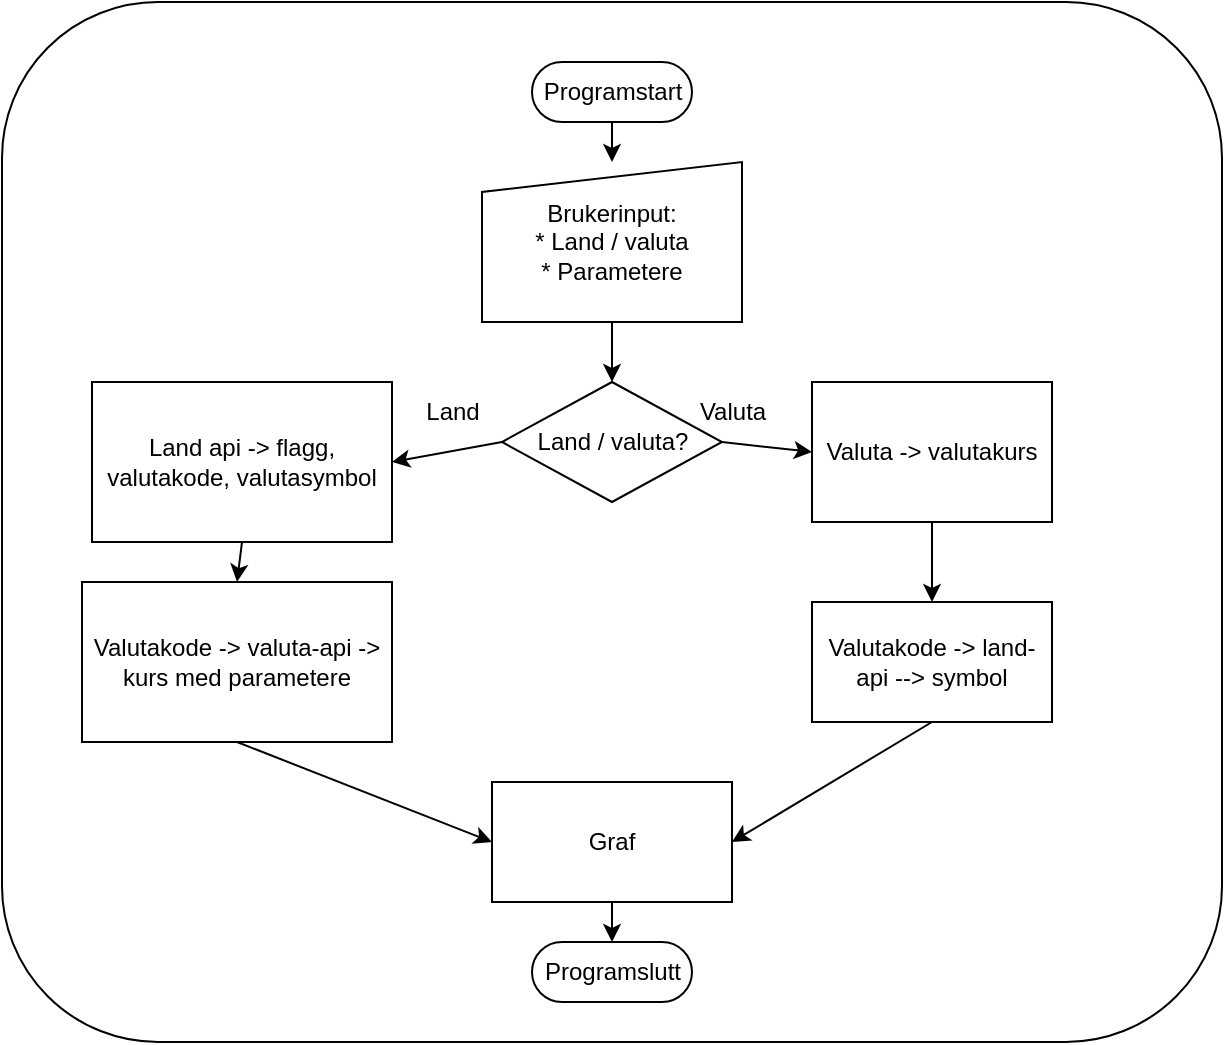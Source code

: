<mxfile>
    <diagram id="EC8PVW4IjvUmWq-msi50" name="Page-1">
        <mxGraphModel dx="899" dy="707" grid="1" gridSize="10" guides="1" tooltips="1" connect="1" arrows="1" fold="1" page="1" pageScale="1" pageWidth="850" pageHeight="1100" math="0" shadow="0">
            <root>
                <mxCell id="0"/>
                <mxCell id="1" parent="0"/>
                <mxCell id="21" value="" style="whiteSpace=wrap;html=1;fillStyle=solid;fillColor=#FFFFFF;rounded=1;" vertex="1" parent="1">
                    <mxGeometry x="15" width="610" height="520" as="geometry"/>
                </mxCell>
                <mxCell id="2" value="Programstart" style="html=1;dashed=0;whitespace=wrap;shape=mxgraph.dfd.start" parent="1" vertex="1">
                    <mxGeometry x="280" y="30" width="80" height="30" as="geometry"/>
                </mxCell>
                <mxCell id="3" value="Brukerinput:&lt;br&gt;* Land / valuta&lt;br&gt;* Parametere" style="shape=manualInput;whiteSpace=wrap;html=1;dashed=0;size=15;" parent="1" vertex="1">
                    <mxGeometry x="255" y="80" width="130" height="80" as="geometry"/>
                </mxCell>
                <mxCell id="4" style="edgeStyle=none;html=1;exitX=1;exitY=0.5;exitDx=0;exitDy=0;entryX=0;entryY=0.5;entryDx=0;entryDy=0;" parent="1" source="5" target="18" edge="1">
                    <mxGeometry relative="1" as="geometry"/>
                </mxCell>
                <mxCell id="5" value="Land / valuta?" style="shape=rhombus;html=1;dashed=0;whitespace=wrap;perimeter=rhombusPerimeter;" parent="1" vertex="1">
                    <mxGeometry x="265" y="190" width="110" height="60" as="geometry"/>
                </mxCell>
                <mxCell id="6" style="edgeStyle=none;html=1;exitX=0.5;exitY=1;exitDx=0;exitDy=0;entryX=0.5;entryY=0;entryDx=0;entryDy=0;" parent="1" source="7" target="9" edge="1">
                    <mxGeometry relative="1" as="geometry"/>
                </mxCell>
                <mxCell id="7" value="Land api -&amp;gt; flagg, valutakode, valutasymbol" style="whiteSpace=wrap;html=1;" parent="1" vertex="1">
                    <mxGeometry x="60" y="190" width="150" height="80" as="geometry"/>
                </mxCell>
                <mxCell id="8" style="edgeStyle=none;html=1;exitX=0.5;exitY=1;exitDx=0;exitDy=0;entryX=0;entryY=0.5;entryDx=0;entryDy=0;" parent="1" source="9" target="15" edge="1">
                    <mxGeometry relative="1" as="geometry"/>
                </mxCell>
                <mxCell id="9" value="Valutakode -&amp;gt; valuta-api -&amp;gt; kurs med parametere" style="whiteSpace=wrap;html=1;" parent="1" vertex="1">
                    <mxGeometry x="55" y="290" width="155" height="80" as="geometry"/>
                </mxCell>
                <mxCell id="10" value="" style="edgeStyle=none;orthogonalLoop=1;jettySize=auto;html=1;exitX=0.5;exitY=0.5;exitDx=0;exitDy=15;exitPerimeter=0;entryX=0.5;entryY=0;entryDx=0;entryDy=0;" parent="1" source="2" target="3" edge="1">
                    <mxGeometry width="100" relative="1" as="geometry">
                        <mxPoint x="370" y="60" as="sourcePoint"/>
                        <mxPoint x="470" y="60" as="targetPoint"/>
                        <Array as="points"/>
                    </mxGeometry>
                </mxCell>
                <mxCell id="11" value="" style="edgeStyle=none;orthogonalLoop=1;jettySize=auto;html=1;exitX=0.5;exitY=1;exitDx=0;exitDy=0;entryX=0.5;entryY=0;entryDx=0;entryDy=0;" parent="1" source="3" target="5" edge="1">
                    <mxGeometry width="100" relative="1" as="geometry">
                        <mxPoint x="320" y="180" as="sourcePoint"/>
                        <mxPoint x="420" y="180" as="targetPoint"/>
                        <Array as="points"/>
                    </mxGeometry>
                </mxCell>
                <mxCell id="12" value="" style="edgeStyle=none;orthogonalLoop=1;jettySize=auto;html=1;exitX=0;exitY=0.5;exitDx=0;exitDy=0;entryX=1;entryY=0.5;entryDx=0;entryDy=0;" parent="1" source="5" target="7" edge="1">
                    <mxGeometry width="100" relative="1" as="geometry">
                        <mxPoint x="290" y="300" as="sourcePoint"/>
                        <mxPoint x="390" y="300" as="targetPoint"/>
                        <Array as="points"/>
                    </mxGeometry>
                </mxCell>
                <mxCell id="13" value="Land" style="text;html=1;align=center;verticalAlign=middle;resizable=0;points=[];autosize=1;strokeColor=none;fillColor=none;" parent="1" vertex="1">
                    <mxGeometry x="215" y="190" width="50" height="30" as="geometry"/>
                </mxCell>
                <mxCell id="14" style="edgeStyle=none;html=1;exitX=0.5;exitY=1;exitDx=0;exitDy=0;entryX=0.5;entryY=0.5;entryDx=0;entryDy=-15;entryPerimeter=0;" parent="1" source="15" target="16" edge="1">
                    <mxGeometry relative="1" as="geometry"/>
                </mxCell>
                <mxCell id="15" value="Graf" style="whiteSpace=wrap;html=1;" parent="1" vertex="1">
                    <mxGeometry x="260" y="390" width="120" height="60" as="geometry"/>
                </mxCell>
                <mxCell id="16" value="Programslutt" style="html=1;dashed=0;whitespace=wrap;shape=mxgraph.dfd.start" parent="1" vertex="1">
                    <mxGeometry x="280" y="470" width="80" height="30" as="geometry"/>
                </mxCell>
                <mxCell id="17" style="edgeStyle=none;html=1;exitX=0.5;exitY=1;exitDx=0;exitDy=0;entryX=0.5;entryY=0;entryDx=0;entryDy=0;" parent="1" source="18" target="20" edge="1">
                    <mxGeometry relative="1" as="geometry"/>
                </mxCell>
                <mxCell id="18" value="Valuta -&amp;gt; valutakurs" style="whiteSpace=wrap;html=1;" parent="1" vertex="1">
                    <mxGeometry x="420" y="190" width="120" height="70" as="geometry"/>
                </mxCell>
                <mxCell id="19" style="edgeStyle=none;html=1;exitX=0.5;exitY=1;exitDx=0;exitDy=0;entryX=1;entryY=0.5;entryDx=0;entryDy=0;" parent="1" source="20" target="15" edge="1">
                    <mxGeometry relative="1" as="geometry"/>
                </mxCell>
                <mxCell id="20" value="Valutakode -&amp;gt; land-api --&amp;gt; symbol" style="whiteSpace=wrap;html=1;" parent="1" vertex="1">
                    <mxGeometry x="420" y="300" width="120" height="60" as="geometry"/>
                </mxCell>
                <mxCell id="22" value="Valuta" style="text;html=1;align=center;verticalAlign=middle;resizable=0;points=[];autosize=1;strokeColor=none;fillColor=none;" vertex="1" parent="1">
                    <mxGeometry x="350" y="190" width="60" height="30" as="geometry"/>
                </mxCell>
            </root>
        </mxGraphModel>
    </diagram>
</mxfile>